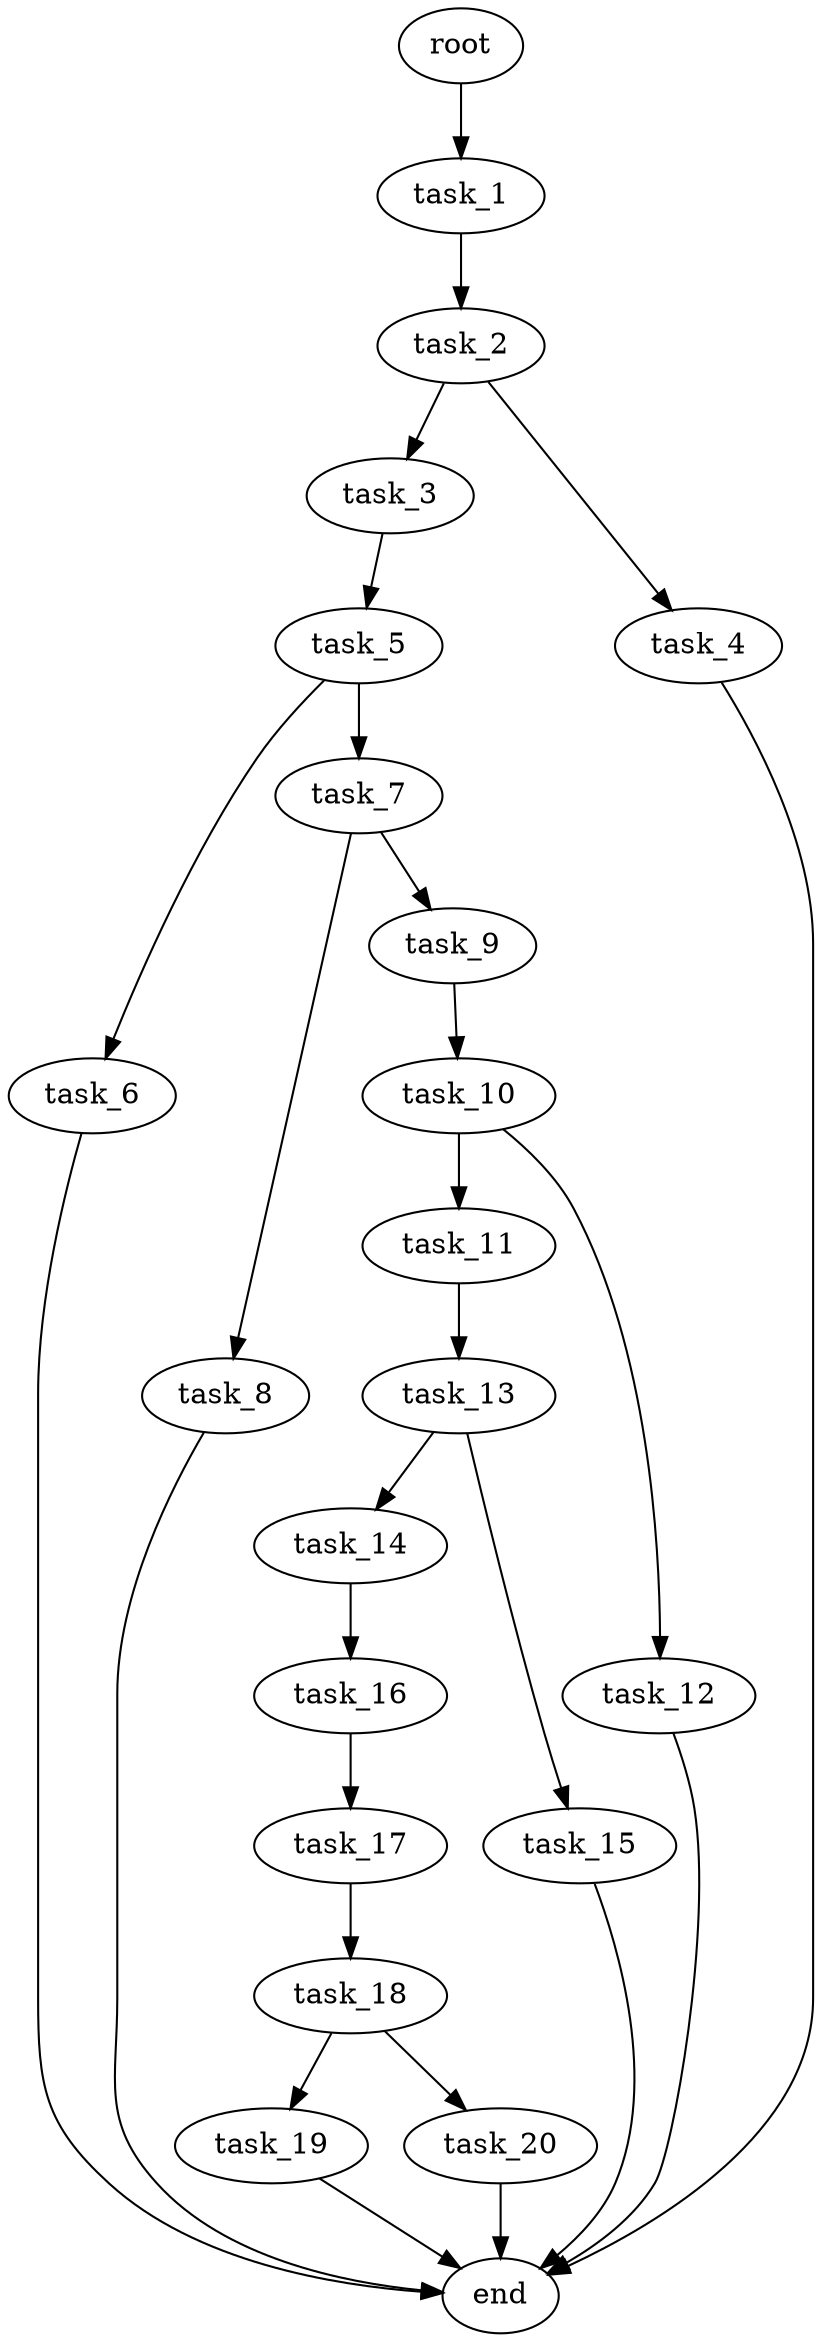 digraph G {
  root [size="0.000000e+00"];
  task_1 [size="4.585034e+10"];
  task_2 [size="6.641774e+10"];
  task_3 [size="3.582869e+10"];
  task_4 [size="6.342435e+09"];
  task_5 [size="5.344710e+10"];
  task_6 [size="2.179082e+10"];
  task_7 [size="4.297001e+10"];
  task_8 [size="2.119303e+10"];
  task_9 [size="2.686100e+10"];
  task_10 [size="8.283608e+10"];
  task_11 [size="3.378214e+10"];
  task_12 [size="5.779758e+10"];
  task_13 [size="5.661855e+10"];
  task_14 [size="4.853894e+10"];
  task_15 [size="3.438052e+10"];
  task_16 [size="6.825837e+10"];
  task_17 [size="4.850442e+09"];
  task_18 [size="9.966478e+09"];
  task_19 [size="7.839114e+10"];
  task_20 [size="4.596358e+10"];
  end [size="0.000000e+00"];

  root -> task_1 [size="1.000000e-12"];
  task_1 -> task_2 [size="6.641774e+08"];
  task_2 -> task_3 [size="3.582869e+08"];
  task_2 -> task_4 [size="6.342435e+07"];
  task_3 -> task_5 [size="5.344710e+08"];
  task_4 -> end [size="1.000000e-12"];
  task_5 -> task_6 [size="2.179082e+08"];
  task_5 -> task_7 [size="4.297001e+08"];
  task_6 -> end [size="1.000000e-12"];
  task_7 -> task_8 [size="2.119303e+08"];
  task_7 -> task_9 [size="2.686100e+08"];
  task_8 -> end [size="1.000000e-12"];
  task_9 -> task_10 [size="8.283608e+08"];
  task_10 -> task_11 [size="3.378214e+08"];
  task_10 -> task_12 [size="5.779758e+08"];
  task_11 -> task_13 [size="5.661855e+08"];
  task_12 -> end [size="1.000000e-12"];
  task_13 -> task_14 [size="4.853894e+08"];
  task_13 -> task_15 [size="3.438052e+08"];
  task_14 -> task_16 [size="6.825837e+08"];
  task_15 -> end [size="1.000000e-12"];
  task_16 -> task_17 [size="4.850442e+07"];
  task_17 -> task_18 [size="9.966478e+07"];
  task_18 -> task_19 [size="7.839114e+08"];
  task_18 -> task_20 [size="4.596358e+08"];
  task_19 -> end [size="1.000000e-12"];
  task_20 -> end [size="1.000000e-12"];
}
